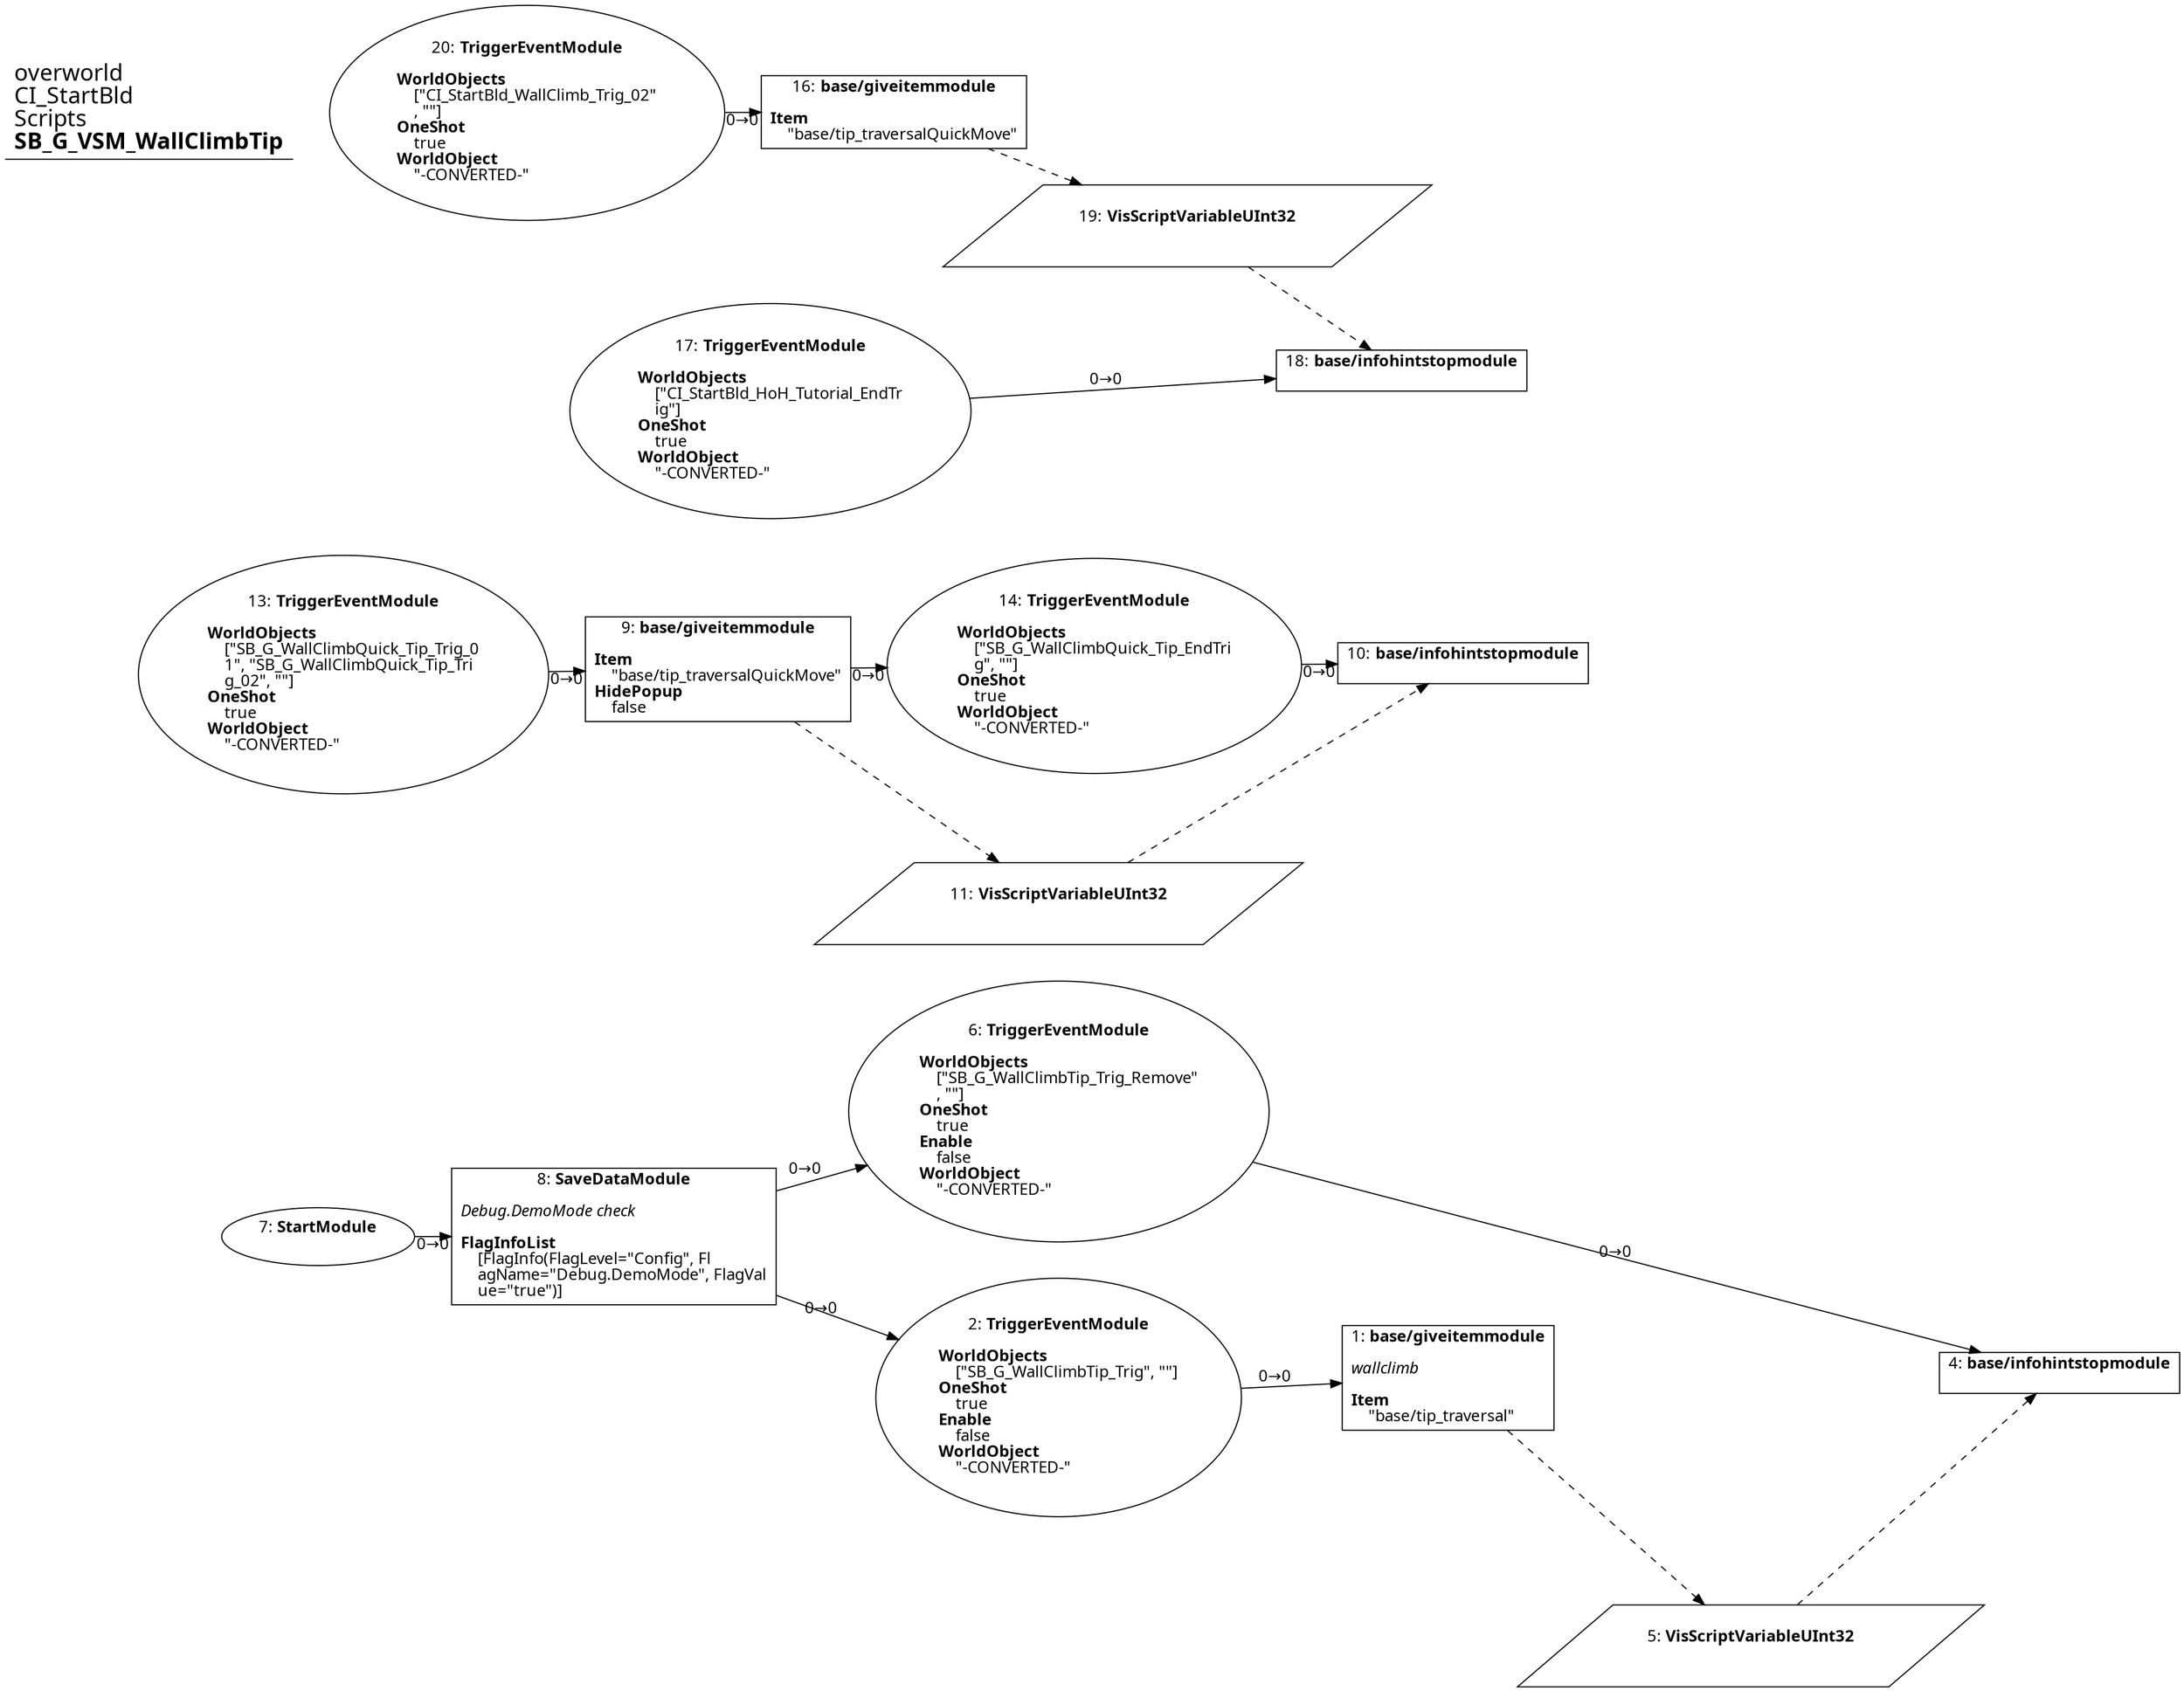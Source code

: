 digraph {
    layout = fdp;
    overlap = prism;
    sep = "+16";
    splines = spline;

    node [ shape = box ];

    graph [ fontname = "Segoe UI" ];
    node [ fontname = "Segoe UI" ];
    edge [ fontname = "Segoe UI" ];

    1 [ label = <1: <b>base/giveitemmodule</b><br/><br/><i>wallclimb<br align="left"/></i><br align="left"/><b>Item</b><br align="left"/>    &quot;base/tip_traversal&quot;<br align="left"/>> ];
    1 [ pos = "0.013,-0.015000001!" ];
    1 -> 5 [ style = dashed ];

    2 [ label = <2: <b>TriggerEventModule</b><br/><br/><b>WorldObjects</b><br align="left"/>    [&quot;SB_G_WallClimbTip_Trig&quot;, &quot;&quot;]<br align="left"/><b>OneShot</b><br align="left"/>    true<br align="left"/><b>Enable</b><br align="left"/>    false<br align="left"/><b>WorldObject</b><br align="left"/>    &quot;-CONVERTED-&quot;<br align="left"/>> ];
    2 [ shape = oval ]
    2 [ pos = "-0.27600002,-0.015000001!" ];
    2 -> 1 [ label = "0→0" ];

    4 [ label = <4: <b>base/infohintstopmodule</b><br/><br/>> ];
    4 [ pos = "0.47400004,-0.015000001!" ];
    5 -> 4 [ style = dashed ];

    5 [ label = <5: <b>VisScriptVariableUInt32</b><br/><br/>> ];
    5 [ shape = parallelogram ]
    5 [ pos = "0.24800001,-0.22100002!" ];

    6 [ label = <6: <b>TriggerEventModule</b><br/><br/><b>WorldObjects</b><br align="left"/>    [&quot;SB_G_WallClimbTip_Trig_Remove&quot;<br align="left"/>    , &quot;&quot;]<br align="left"/><b>OneShot</b><br align="left"/>    true<br align="left"/><b>Enable</b><br align="left"/>    false<br align="left"/><b>WorldObject</b><br align="left"/>    &quot;-CONVERTED-&quot;<br align="left"/>> ];
    6 [ shape = oval ]
    6 [ pos = "-0.27600002,0.17500001!" ];
    6 -> 4 [ label = "0→0" ];

    7 [ label = <7: <b>StartModule</b><br/><br/>> ];
    7 [ shape = oval ]
    7 [ pos = "-0.83100003,0.08400001!" ];
    7 -> 8 [ label = "0→0" ];

    8 [ label = <8: <b>SaveDataModule</b><br/><br/><i>Debug.DemoMode check<br align="left"/></i><br align="left"/><b>FlagInfoList</b><br align="left"/>    [FlagInfo(FlagLevel=&quot;Config&quot;, Fl<br align="left"/>    agName=&quot;Debug.DemoMode&quot;, FlagVal<br align="left"/>    ue=&quot;true&quot;)]<br align="left"/>> ];
    8 [ pos = "-0.628,0.08400001!" ];
    8 -> 2 [ label = "0→0" ];
    8 -> 6 [ label = "0→0" ];

    9 [ label = <9: <b>base/giveitemmodule</b><br/><br/><b>Item</b><br align="left"/>    &quot;base/tip_traversalQuickMove&quot;<br align="left"/><b>HidePopup</b><br align="left"/>    false<br align="left"/>> ];
    9 [ pos = "-0.467,0.526!" ];
    9 -> 14 [ label = "0→0" ];
    9 -> 11 [ style = dashed ];

    10 [ label = <10: <b>base/infohintstopmodule</b><br/><br/>> ];
    10 [ pos = "-0.071,0.526!" ];
    11 -> 10 [ style = dashed ];

    11 [ label = <11: <b>VisScriptVariableUInt32</b><br/><br/>> ];
    11 [ shape = parallelogram ]
    11 [ pos = "-0.277,0.333!" ];

    13 [ label = <13: <b>TriggerEventModule</b><br/><br/><b>WorldObjects</b><br align="left"/>    [&quot;SB_G_WallClimbQuick_Tip_Trig_0<br align="left"/>    1&quot;, &quot;SB_G_WallClimbQuick_Tip_Tri<br align="left"/>    g_02&quot;, &quot;&quot;]<br align="left"/><b>OneShot</b><br align="left"/>    true<br align="left"/><b>WorldObject</b><br align="left"/>    &quot;-CONVERTED-&quot;<br align="left"/>> ];
    13 [ shape = oval ]
    13 [ pos = "-0.708,0.52500004!" ];
    13 -> 9 [ label = "0→0" ];

    14 [ label = <14: <b>TriggerEventModule</b><br/><br/><b>WorldObjects</b><br align="left"/>    [&quot;SB_G_WallClimbQuick_Tip_EndTri<br align="left"/>    g&quot;, &quot;&quot;]<br align="left"/><b>OneShot</b><br align="left"/>    true<br align="left"/><b>WorldObject</b><br align="left"/>    &quot;-CONVERTED-&quot;<br align="left"/>> ];
    14 [ shape = oval ]
    14 [ pos = "-0.30200002,0.526!" ];
    14 -> 10 [ label = "0→0" ];

    16 [ label = <16: <b>base/giveitemmodule</b><br/><br/><b>Item</b><br align="left"/>    &quot;base/tip_traversalQuickMove&quot;<br align="left"/>> ];
    16 [ pos = "-0.48900002,0.947!" ];
    16 -> 19 [ style = dashed ];

    17 [ label = <17: <b>TriggerEventModule</b><br/><br/><b>WorldObjects</b><br align="left"/>    [&quot;CI_StartBld_HoH_Tutorial_EndTr<br align="left"/>    ig&quot;]<br align="left"/><b>OneShot</b><br align="left"/>    true<br align="left"/><b>WorldObject</b><br align="left"/>    &quot;-CONVERTED-&quot;<br align="left"/>> ];
    17 [ shape = oval ]
    17 [ pos = "-0.46,0.731!" ];
    17 -> 18 [ label = "0→0" ];

    18 [ label = <18: <b>base/infohintstopmodule</b><br/><br/>> ];
    18 [ pos = "-0.106000006,0.731!" ];
    19 -> 18 [ style = dashed ];

    19 [ label = <19: <b>VisScriptVariableUInt32</b><br/><br/>> ];
    19 [ shape = parallelogram ]
    19 [ pos = "-0.291,0.80700004!" ];

    20 [ label = <20: <b>TriggerEventModule</b><br/><br/><b>WorldObjects</b><br align="left"/>    [&quot;CI_StartBld_WallClimb_Trig_02&quot;<br align="left"/>    , &quot;&quot;]<br align="left"/><b>OneShot</b><br align="left"/>    true<br align="left"/><b>WorldObject</b><br align="left"/>    &quot;-CONVERTED-&quot;<br align="left"/>> ];
    20 [ shape = oval ]
    20 [ pos = "-0.73800004,0.947!" ];
    20 -> 16 [ label = "0→0" ];

    title [ pos = "-0.832,0.9480001!" ];
    title [ shape = underline ];
    title [ label = <<font point-size="20">overworld<br align="left"/>CI_StartBld<br align="left"/>Scripts<br align="left"/><b>SB_G_VSM_WallClimbTip</b><br align="left"/></font>> ];
}
